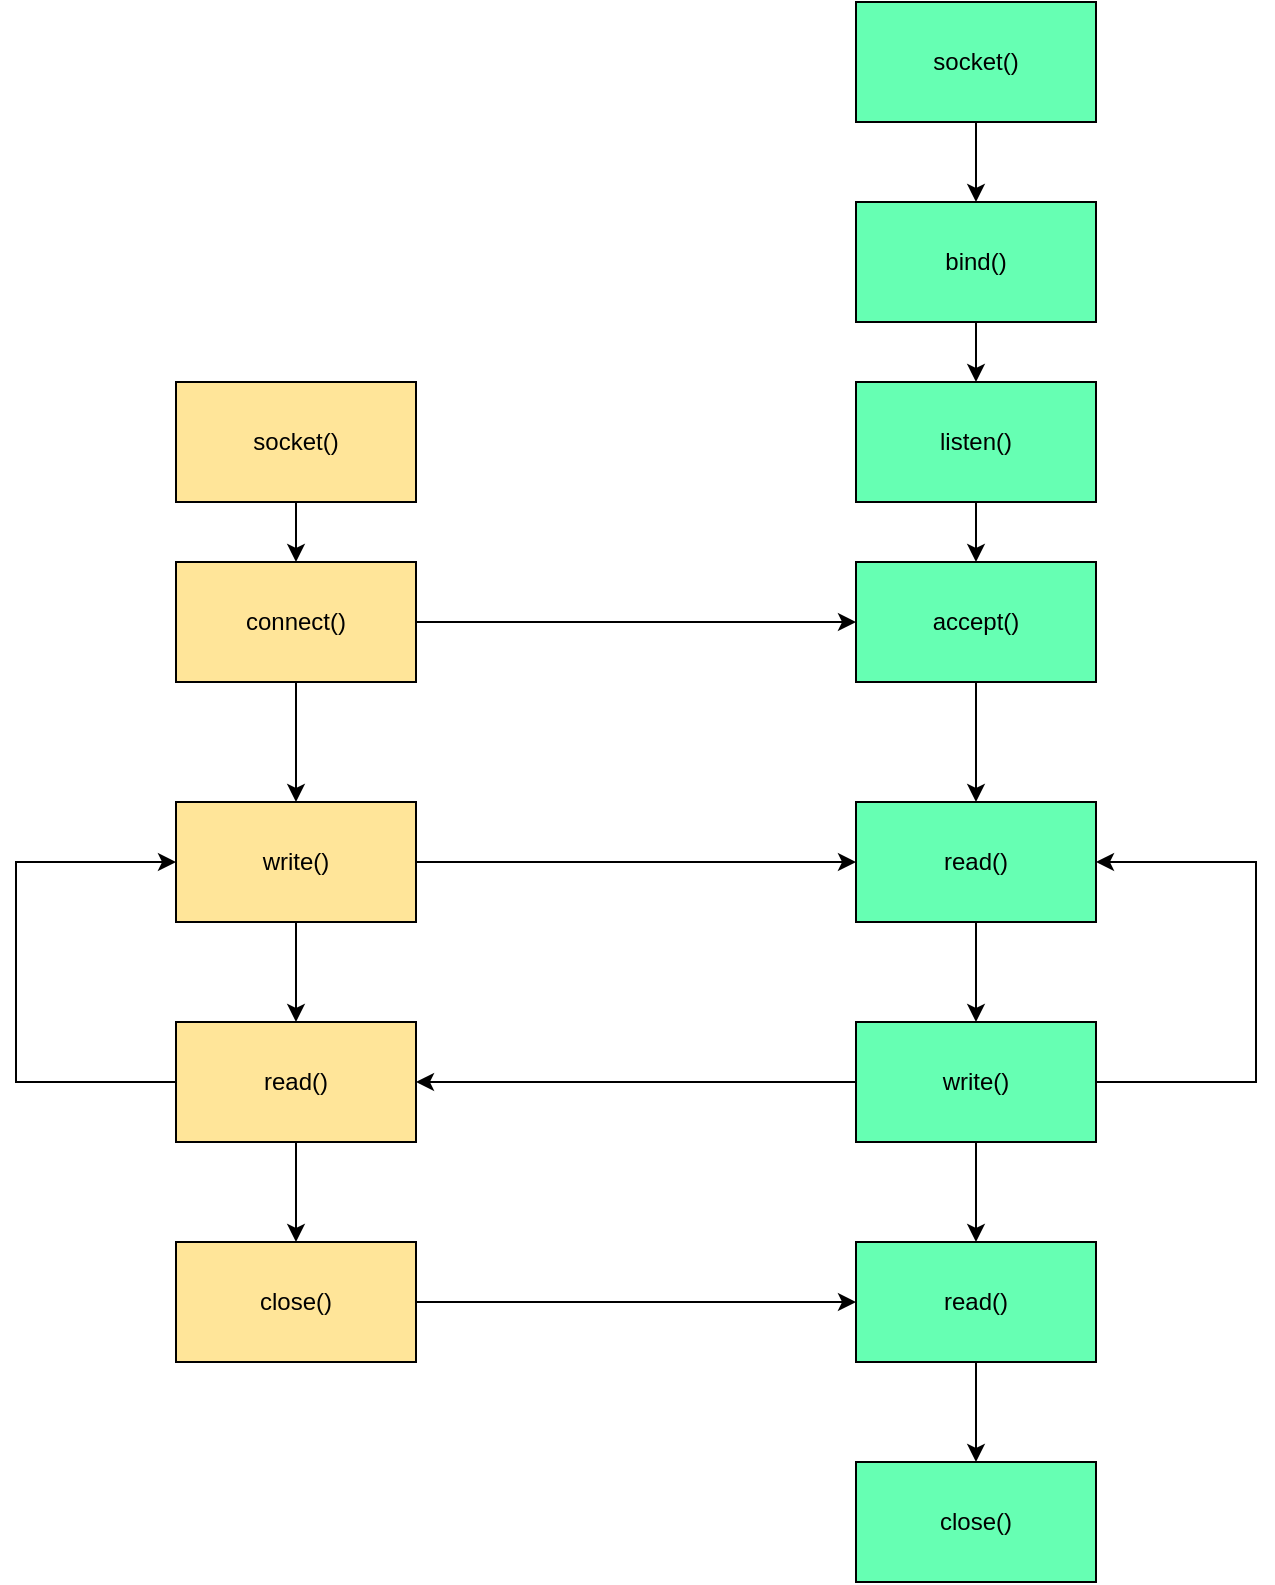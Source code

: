 <mxfile version="16.6.5" type="github">
  <diagram id="avXIkCkbsTtQHF_51YUu" name="第 1 页">
    <mxGraphModel dx="1426" dy="794" grid="1" gridSize="10" guides="1" tooltips="1" connect="1" arrows="1" fold="1" page="1" pageScale="1" pageWidth="827" pageHeight="1169" math="0" shadow="0">
      <root>
        <mxCell id="0" />
        <mxCell id="1" parent="0" />
        <mxCell id="xZxz73UZiDgUtRhMvfuC-9" style="edgeStyle=orthogonalEdgeStyle;rounded=0;orthogonalLoop=1;jettySize=auto;html=1;entryX=0.5;entryY=0;entryDx=0;entryDy=0;fillColor=#66FFB3;" edge="1" parent="1" source="xZxz73UZiDgUtRhMvfuC-1" target="xZxz73UZiDgUtRhMvfuC-2">
          <mxGeometry relative="1" as="geometry" />
        </mxCell>
        <mxCell id="xZxz73UZiDgUtRhMvfuC-1" value="socket()" style="rounded=0;whiteSpace=wrap;html=1;fillColor=#66FFB3;" vertex="1" parent="1">
          <mxGeometry x="530" y="20" width="120" height="60" as="geometry" />
        </mxCell>
        <mxCell id="xZxz73UZiDgUtRhMvfuC-10" style="edgeStyle=orthogonalEdgeStyle;rounded=0;orthogonalLoop=1;jettySize=auto;html=1;entryX=0.5;entryY=0;entryDx=0;entryDy=0;fillColor=#66FFB3;" edge="1" parent="1" source="xZxz73UZiDgUtRhMvfuC-2" target="xZxz73UZiDgUtRhMvfuC-3">
          <mxGeometry relative="1" as="geometry" />
        </mxCell>
        <mxCell id="xZxz73UZiDgUtRhMvfuC-2" value="bind()" style="rounded=0;whiteSpace=wrap;html=1;fillColor=#66FFB3;" vertex="1" parent="1">
          <mxGeometry x="530" y="120" width="120" height="60" as="geometry" />
        </mxCell>
        <mxCell id="xZxz73UZiDgUtRhMvfuC-11" style="edgeStyle=orthogonalEdgeStyle;rounded=0;orthogonalLoop=1;jettySize=auto;html=1;entryX=0.5;entryY=0;entryDx=0;entryDy=0;fillColor=#66FFB3;" edge="1" parent="1" source="xZxz73UZiDgUtRhMvfuC-3" target="xZxz73UZiDgUtRhMvfuC-4">
          <mxGeometry relative="1" as="geometry" />
        </mxCell>
        <mxCell id="xZxz73UZiDgUtRhMvfuC-3" value="listen()" style="rounded=0;whiteSpace=wrap;html=1;fillColor=#66FFB3;" vertex="1" parent="1">
          <mxGeometry x="530" y="210" width="120" height="60" as="geometry" />
        </mxCell>
        <mxCell id="xZxz73UZiDgUtRhMvfuC-16" style="edgeStyle=orthogonalEdgeStyle;rounded=0;orthogonalLoop=1;jettySize=auto;html=1;fillColor=#66FFB3;" edge="1" parent="1" source="xZxz73UZiDgUtRhMvfuC-4" target="xZxz73UZiDgUtRhMvfuC-15">
          <mxGeometry relative="1" as="geometry" />
        </mxCell>
        <mxCell id="xZxz73UZiDgUtRhMvfuC-4" value="accept()" style="rounded=0;whiteSpace=wrap;html=1;fillColor=#66FFB3;" vertex="1" parent="1">
          <mxGeometry x="530" y="300" width="120" height="60" as="geometry" />
        </mxCell>
        <mxCell id="xZxz73UZiDgUtRhMvfuC-8" style="edgeStyle=orthogonalEdgeStyle;rounded=0;orthogonalLoop=1;jettySize=auto;html=1;entryX=0.5;entryY=0;entryDx=0;entryDy=0;fillColor=#FFE599;" edge="1" parent="1" source="xZxz73UZiDgUtRhMvfuC-5" target="xZxz73UZiDgUtRhMvfuC-6">
          <mxGeometry relative="1" as="geometry" />
        </mxCell>
        <mxCell id="xZxz73UZiDgUtRhMvfuC-5" value="socket()" style="rounded=0;whiteSpace=wrap;html=1;fillColor=#FFE599;" vertex="1" parent="1">
          <mxGeometry x="190" y="210" width="120" height="60" as="geometry" />
        </mxCell>
        <mxCell id="xZxz73UZiDgUtRhMvfuC-7" style="edgeStyle=orthogonalEdgeStyle;rounded=0;orthogonalLoop=1;jettySize=auto;html=1;entryX=0;entryY=0.5;entryDx=0;entryDy=0;" edge="1" parent="1" source="xZxz73UZiDgUtRhMvfuC-6" target="xZxz73UZiDgUtRhMvfuC-4">
          <mxGeometry relative="1" as="geometry" />
        </mxCell>
        <mxCell id="xZxz73UZiDgUtRhMvfuC-17" style="edgeStyle=orthogonalEdgeStyle;rounded=0;orthogonalLoop=1;jettySize=auto;html=1;entryX=0.5;entryY=0;entryDx=0;entryDy=0;fillColor=#FFE599;" edge="1" parent="1" source="xZxz73UZiDgUtRhMvfuC-6" target="xZxz73UZiDgUtRhMvfuC-14">
          <mxGeometry relative="1" as="geometry" />
        </mxCell>
        <mxCell id="xZxz73UZiDgUtRhMvfuC-6" value="connect()" style="rounded=0;whiteSpace=wrap;html=1;fillColor=#FFE599;" vertex="1" parent="1">
          <mxGeometry x="190" y="300" width="120" height="60" as="geometry" />
        </mxCell>
        <mxCell id="xZxz73UZiDgUtRhMvfuC-18" style="edgeStyle=orthogonalEdgeStyle;rounded=0;orthogonalLoop=1;jettySize=auto;html=1;entryX=0;entryY=0.5;entryDx=0;entryDy=0;" edge="1" parent="1" source="xZxz73UZiDgUtRhMvfuC-14" target="xZxz73UZiDgUtRhMvfuC-15">
          <mxGeometry relative="1" as="geometry" />
        </mxCell>
        <mxCell id="xZxz73UZiDgUtRhMvfuC-23" style="edgeStyle=orthogonalEdgeStyle;rounded=0;orthogonalLoop=1;jettySize=auto;html=1;entryX=0.5;entryY=0;entryDx=0;entryDy=0;fillColor=#FFE599;" edge="1" parent="1" source="xZxz73UZiDgUtRhMvfuC-14" target="xZxz73UZiDgUtRhMvfuC-21">
          <mxGeometry relative="1" as="geometry" />
        </mxCell>
        <mxCell id="xZxz73UZiDgUtRhMvfuC-14" value="write()" style="rounded=0;whiteSpace=wrap;html=1;fillColor=#FFE599;" vertex="1" parent="1">
          <mxGeometry x="190" y="420" width="120" height="60" as="geometry" />
        </mxCell>
        <mxCell id="xZxz73UZiDgUtRhMvfuC-20" style="edgeStyle=orthogonalEdgeStyle;rounded=0;orthogonalLoop=1;jettySize=auto;html=1;entryX=0.5;entryY=0;entryDx=0;entryDy=0;fillColor=#66FFB3;" edge="1" parent="1" source="xZxz73UZiDgUtRhMvfuC-15" target="xZxz73UZiDgUtRhMvfuC-19">
          <mxGeometry relative="1" as="geometry" />
        </mxCell>
        <mxCell id="xZxz73UZiDgUtRhMvfuC-15" value="read()" style="rounded=0;whiteSpace=wrap;html=1;fillColor=#66FFB3;" vertex="1" parent="1">
          <mxGeometry x="530" y="420" width="120" height="60" as="geometry" />
        </mxCell>
        <mxCell id="xZxz73UZiDgUtRhMvfuC-22" style="edgeStyle=orthogonalEdgeStyle;rounded=0;orthogonalLoop=1;jettySize=auto;html=1;" edge="1" parent="1" source="xZxz73UZiDgUtRhMvfuC-19" target="xZxz73UZiDgUtRhMvfuC-21">
          <mxGeometry relative="1" as="geometry" />
        </mxCell>
        <mxCell id="xZxz73UZiDgUtRhMvfuC-25" style="edgeStyle=orthogonalEdgeStyle;rounded=0;orthogonalLoop=1;jettySize=auto;html=1;entryX=1;entryY=0.5;entryDx=0;entryDy=0;" edge="1" parent="1" source="xZxz73UZiDgUtRhMvfuC-19" target="xZxz73UZiDgUtRhMvfuC-15">
          <mxGeometry relative="1" as="geometry">
            <Array as="points">
              <mxPoint x="730" y="560" />
              <mxPoint x="730" y="450" />
            </Array>
          </mxGeometry>
        </mxCell>
        <mxCell id="xZxz73UZiDgUtRhMvfuC-30" style="edgeStyle=orthogonalEdgeStyle;rounded=0;orthogonalLoop=1;jettySize=auto;html=1;entryX=0.5;entryY=0;entryDx=0;entryDy=0;fillColor=#66FFB3;" edge="1" parent="1" source="xZxz73UZiDgUtRhMvfuC-19" target="xZxz73UZiDgUtRhMvfuC-28">
          <mxGeometry relative="1" as="geometry" />
        </mxCell>
        <mxCell id="xZxz73UZiDgUtRhMvfuC-19" value="write()" style="rounded=0;whiteSpace=wrap;html=1;fillColor=#66FFB3;" vertex="1" parent="1">
          <mxGeometry x="530" y="530" width="120" height="60" as="geometry" />
        </mxCell>
        <mxCell id="xZxz73UZiDgUtRhMvfuC-24" style="edgeStyle=orthogonalEdgeStyle;rounded=0;orthogonalLoop=1;jettySize=auto;html=1;entryX=0;entryY=0.5;entryDx=0;entryDy=0;exitX=0;exitY=0.5;exitDx=0;exitDy=0;" edge="1" parent="1" source="xZxz73UZiDgUtRhMvfuC-21" target="xZxz73UZiDgUtRhMvfuC-14">
          <mxGeometry relative="1" as="geometry">
            <mxPoint x="90" y="460" as="targetPoint" />
            <Array as="points">
              <mxPoint x="110" y="560" />
              <mxPoint x="110" y="450" />
            </Array>
          </mxGeometry>
        </mxCell>
        <mxCell id="xZxz73UZiDgUtRhMvfuC-27" style="edgeStyle=orthogonalEdgeStyle;rounded=0;orthogonalLoop=1;jettySize=auto;html=1;entryX=0.5;entryY=0;entryDx=0;entryDy=0;fillColor=#FFE599;" edge="1" parent="1" source="xZxz73UZiDgUtRhMvfuC-21" target="xZxz73UZiDgUtRhMvfuC-26">
          <mxGeometry relative="1" as="geometry" />
        </mxCell>
        <mxCell id="xZxz73UZiDgUtRhMvfuC-21" value="read()" style="rounded=0;whiteSpace=wrap;html=1;fillColor=#FFE599;" vertex="1" parent="1">
          <mxGeometry x="190" y="530" width="120" height="60" as="geometry" />
        </mxCell>
        <mxCell id="xZxz73UZiDgUtRhMvfuC-29" style="edgeStyle=orthogonalEdgeStyle;rounded=0;orthogonalLoop=1;jettySize=auto;html=1;" edge="1" parent="1" source="xZxz73UZiDgUtRhMvfuC-26" target="xZxz73UZiDgUtRhMvfuC-28">
          <mxGeometry relative="1" as="geometry" />
        </mxCell>
        <mxCell id="xZxz73UZiDgUtRhMvfuC-26" value="close()" style="rounded=0;whiteSpace=wrap;html=1;fillColor=#FFE599;" vertex="1" parent="1">
          <mxGeometry x="190" y="640" width="120" height="60" as="geometry" />
        </mxCell>
        <mxCell id="xZxz73UZiDgUtRhMvfuC-32" style="edgeStyle=orthogonalEdgeStyle;rounded=0;orthogonalLoop=1;jettySize=auto;html=1;entryX=0.5;entryY=0;entryDx=0;entryDy=0;fillColor=#66FFB3;" edge="1" parent="1" source="xZxz73UZiDgUtRhMvfuC-28" target="xZxz73UZiDgUtRhMvfuC-31">
          <mxGeometry relative="1" as="geometry" />
        </mxCell>
        <mxCell id="xZxz73UZiDgUtRhMvfuC-28" value="read()" style="rounded=0;whiteSpace=wrap;html=1;fillColor=#66FFB3;" vertex="1" parent="1">
          <mxGeometry x="530" y="640" width="120" height="60" as="geometry" />
        </mxCell>
        <mxCell id="xZxz73UZiDgUtRhMvfuC-31" value="close()" style="rounded=0;whiteSpace=wrap;html=1;fillColor=#66FFB3;" vertex="1" parent="1">
          <mxGeometry x="530" y="750" width="120" height="60" as="geometry" />
        </mxCell>
      </root>
    </mxGraphModel>
  </diagram>
</mxfile>
